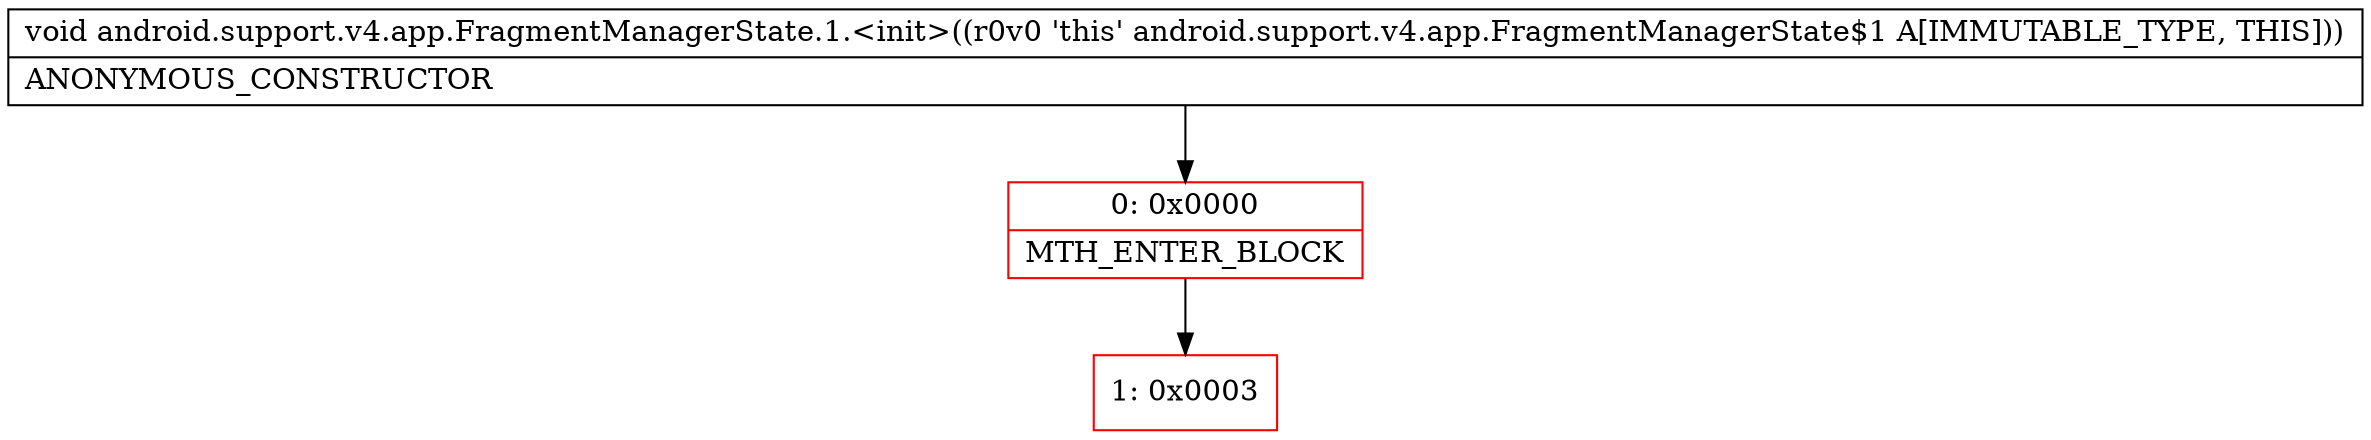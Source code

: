 digraph "CFG forandroid.support.v4.app.FragmentManagerState.1.\<init\>()V" {
subgraph cluster_Region_1743408619 {
label = "R(0)";
node [shape=record,color=blue];
}
Node_0 [shape=record,color=red,label="{0\:\ 0x0000|MTH_ENTER_BLOCK\l}"];
Node_1 [shape=record,color=red,label="{1\:\ 0x0003}"];
MethodNode[shape=record,label="{void android.support.v4.app.FragmentManagerState.1.\<init\>((r0v0 'this' android.support.v4.app.FragmentManagerState$1 A[IMMUTABLE_TYPE, THIS]))  | ANONYMOUS_CONSTRUCTOR\l}"];
MethodNode -> Node_0;
Node_0 -> Node_1;
}

